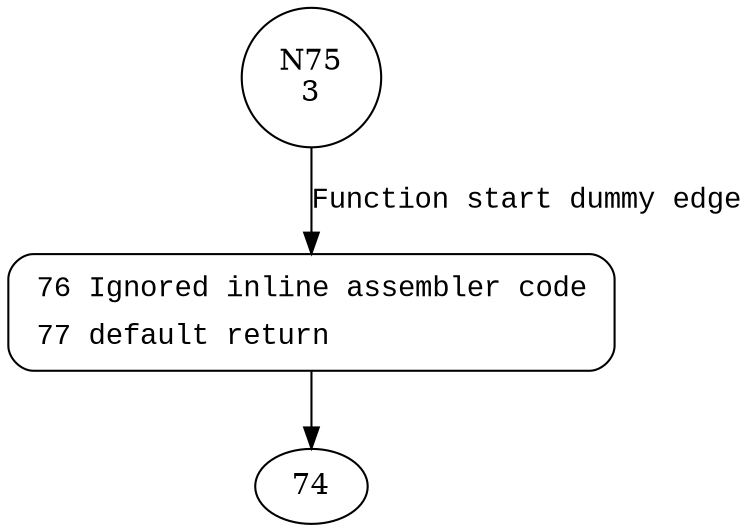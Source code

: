 digraph __ISB {
75 [shape="circle" label="N75\n3"]
76 [shape="circle" label="N76\n2"]
76 [style="filled,bold" penwidth="1" fillcolor="white" fontname="Courier New" shape="Mrecord" label=<<table border="0" cellborder="0" cellpadding="3" bgcolor="white"><tr><td align="right">76</td><td align="left">Ignored inline assembler code</td></tr><tr><td align="right">77</td><td align="left">default return</td></tr></table>>]
76 -> 74[label=""]
75 -> 76 [label="Function start dummy edge" fontname="Courier New"]
}